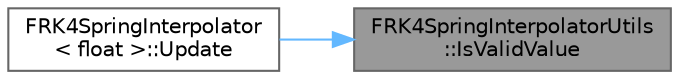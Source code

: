 digraph "FRK4SpringInterpolatorUtils::IsValidValue"
{
 // INTERACTIVE_SVG=YES
 // LATEX_PDF_SIZE
  bgcolor="transparent";
  edge [fontname=Helvetica,fontsize=10,labelfontname=Helvetica,labelfontsize=10];
  node [fontname=Helvetica,fontsize=10,shape=box,height=0.2,width=0.4];
  rankdir="RL";
  Node1 [id="Node000001",label="FRK4SpringInterpolatorUtils\l::IsValidValue",height=0.2,width=0.4,color="gray40", fillcolor="grey60", style="filled", fontcolor="black",tooltip=" "];
  Node1 -> Node2 [id="edge1_Node000001_Node000002",dir="back",color="steelblue1",style="solid",tooltip=" "];
  Node2 [id="Node000002",label="FRK4SpringInterpolator\l\< float \>::Update",height=0.2,width=0.4,color="grey40", fillcolor="white", style="filled",URL="$d5/da3/structFRK4SpringInterpolator.html#a5a443896ef9a5513715717bb3def9f24",tooltip=" "];
}
